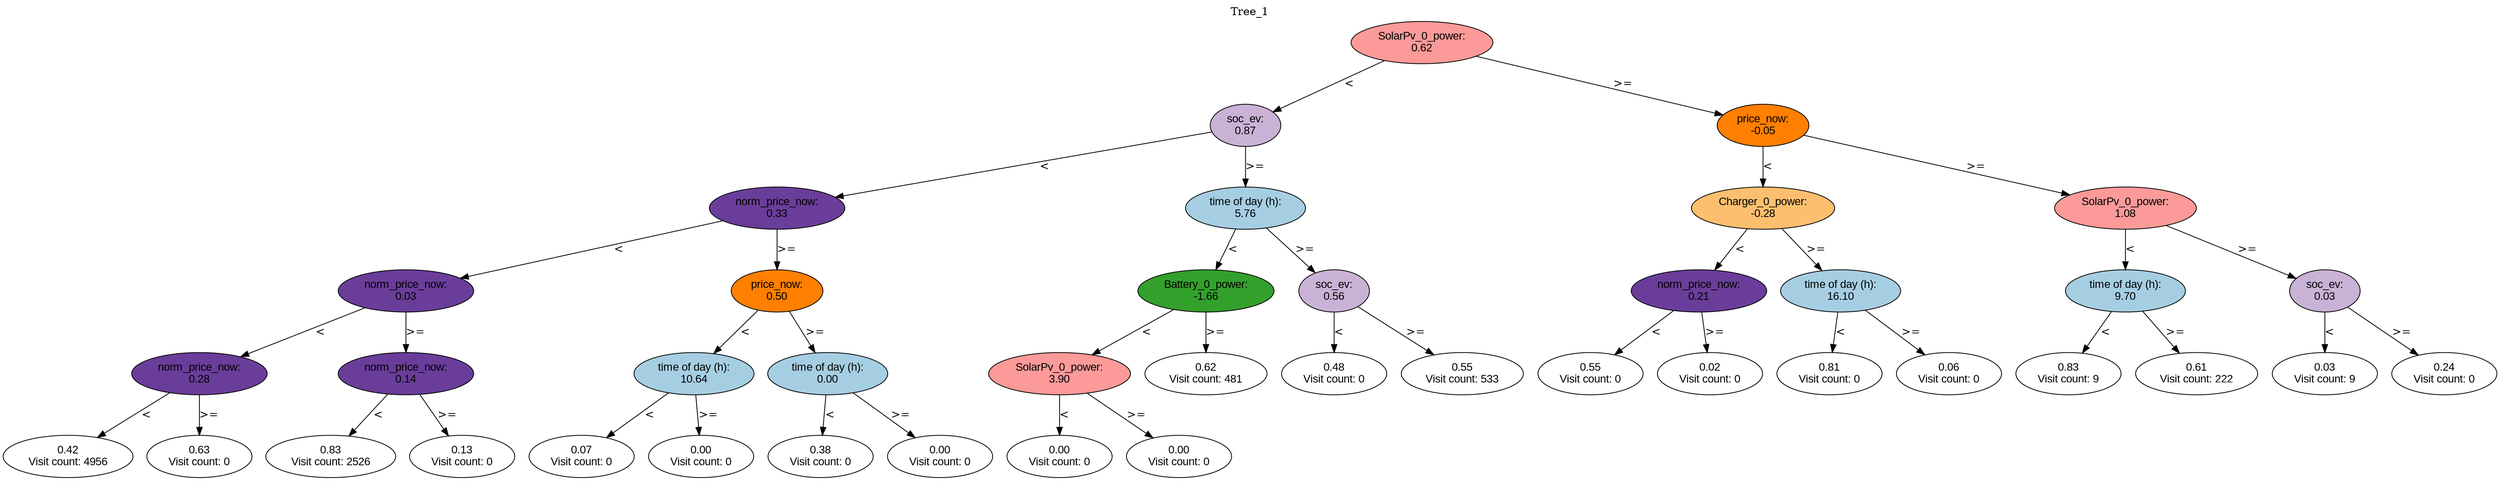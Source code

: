 digraph BST {
    node [fontname="Arial" style=filled colorscheme=paired12];
    0 [ label = "SolarPv_0_power:
0.62" fillcolor=5];
    1 [ label = "soc_ev:
0.87" fillcolor=9];
    2 [ label = "norm_price_now:
0.33" fillcolor=10];
    3 [ label = "norm_price_now:
0.03" fillcolor=10];
    4 [ label = "norm_price_now:
0.28" fillcolor=10];
    5 [ label = "0.42
Visit count: 4956" fillcolor=white];
    6 [ label = "0.63
Visit count: 0" fillcolor=white];
    7 [ label = "norm_price_now:
0.14" fillcolor=10];
    8 [ label = "0.83
Visit count: 2526" fillcolor=white];
    9 [ label = "0.13
Visit count: 0" fillcolor=white];
    10 [ label = "price_now:
0.50" fillcolor=8];
    11 [ label = "time of day (h):
10.64" fillcolor=1];
    12 [ label = "0.07
Visit count: 0" fillcolor=white];
    13 [ label = "0.00
Visit count: 0" fillcolor=white];
    14 [ label = "time of day (h):
0.00" fillcolor=1];
    15 [ label = "0.38
Visit count: 0" fillcolor=white];
    16 [ label = "0.00
Visit count: 0" fillcolor=white];
    17 [ label = "time of day (h):
5.76" fillcolor=1];
    18 [ label = "Battery_0_power:
-1.66" fillcolor=4];
    19 [ label = "SolarPv_0_power:
3.90" fillcolor=5];
    20 [ label = "0.00
Visit count: 0" fillcolor=white];
    21 [ label = "0.00
Visit count: 0" fillcolor=white];
    22 [ label = "0.62
Visit count: 481" fillcolor=white];
    23 [ label = "soc_ev:
0.56" fillcolor=9];
    24 [ label = "0.48
Visit count: 0" fillcolor=white];
    25 [ label = "0.55
Visit count: 533" fillcolor=white];
    26 [ label = "price_now:
-0.05" fillcolor=8];
    27 [ label = "Charger_0_power:
-0.28" fillcolor=7];
    28 [ label = "norm_price_now:
0.21" fillcolor=10];
    29 [ label = "0.55
Visit count: 0" fillcolor=white];
    30 [ label = "0.02
Visit count: 0" fillcolor=white];
    31 [ label = "time of day (h):
16.10" fillcolor=1];
    32 [ label = "0.81
Visit count: 0" fillcolor=white];
    33 [ label = "0.06
Visit count: 0" fillcolor=white];
    34 [ label = "SolarPv_0_power:
1.08" fillcolor=5];
    35 [ label = "time of day (h):
9.70" fillcolor=1];
    36 [ label = "0.83
Visit count: 9" fillcolor=white];
    37 [ label = "0.61
Visit count: 222" fillcolor=white];
    38 [ label = "soc_ev:
0.03" fillcolor=9];
    39 [ label = "0.03
Visit count: 9" fillcolor=white];
    40 [ label = "0.24
Visit count: 0" fillcolor=white];

    0  -> 1[ label = "<"];
    0  -> 26[ label = ">="];
    1  -> 2[ label = "<"];
    1  -> 17[ label = ">="];
    2  -> 3[ label = "<"];
    2  -> 10[ label = ">="];
    3  -> 4[ label = "<"];
    3  -> 7[ label = ">="];
    4  -> 5[ label = "<"];
    4  -> 6[ label = ">="];
    7  -> 8[ label = "<"];
    7  -> 9[ label = ">="];
    10  -> 11[ label = "<"];
    10  -> 14[ label = ">="];
    11  -> 12[ label = "<"];
    11  -> 13[ label = ">="];
    14  -> 15[ label = "<"];
    14  -> 16[ label = ">="];
    17  -> 18[ label = "<"];
    17  -> 23[ label = ">="];
    18  -> 19[ label = "<"];
    18  -> 22[ label = ">="];
    19  -> 20[ label = "<"];
    19  -> 21[ label = ">="];
    23  -> 24[ label = "<"];
    23  -> 25[ label = ">="];
    26  -> 27[ label = "<"];
    26  -> 34[ label = ">="];
    27  -> 28[ label = "<"];
    27  -> 31[ label = ">="];
    28  -> 29[ label = "<"];
    28  -> 30[ label = ">="];
    31  -> 32[ label = "<"];
    31  -> 33[ label = ">="];
    34  -> 35[ label = "<"];
    34  -> 38[ label = ">="];
    35  -> 36[ label = "<"];
    35  -> 37[ label = ">="];
    38  -> 39[ label = "<"];
    38  -> 40[ label = ">="];

    labelloc="t";
    label="Tree_1";
}